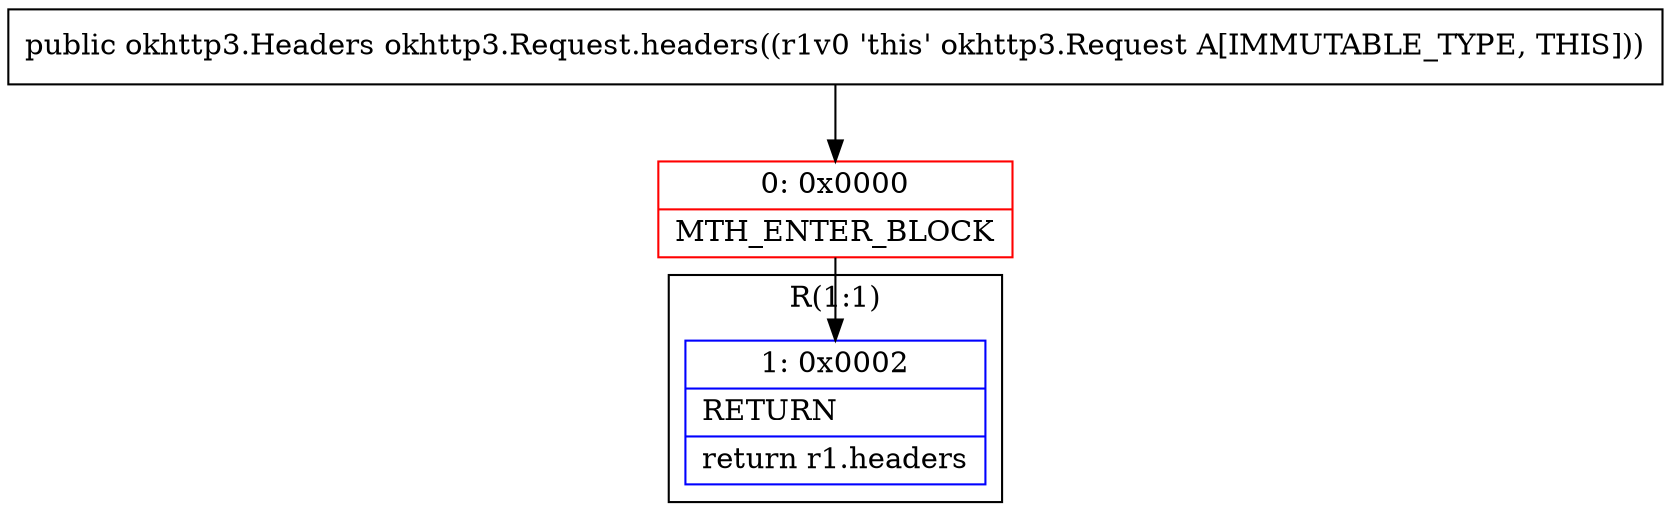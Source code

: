 digraph "CFG forokhttp3.Request.headers()Lokhttp3\/Headers;" {
subgraph cluster_Region_647034437 {
label = "R(1:1)";
node [shape=record,color=blue];
Node_1 [shape=record,label="{1\:\ 0x0002|RETURN\l|return r1.headers\l}"];
}
Node_0 [shape=record,color=red,label="{0\:\ 0x0000|MTH_ENTER_BLOCK\l}"];
MethodNode[shape=record,label="{public okhttp3.Headers okhttp3.Request.headers((r1v0 'this' okhttp3.Request A[IMMUTABLE_TYPE, THIS])) }"];
MethodNode -> Node_0;
Node_0 -> Node_1;
}

